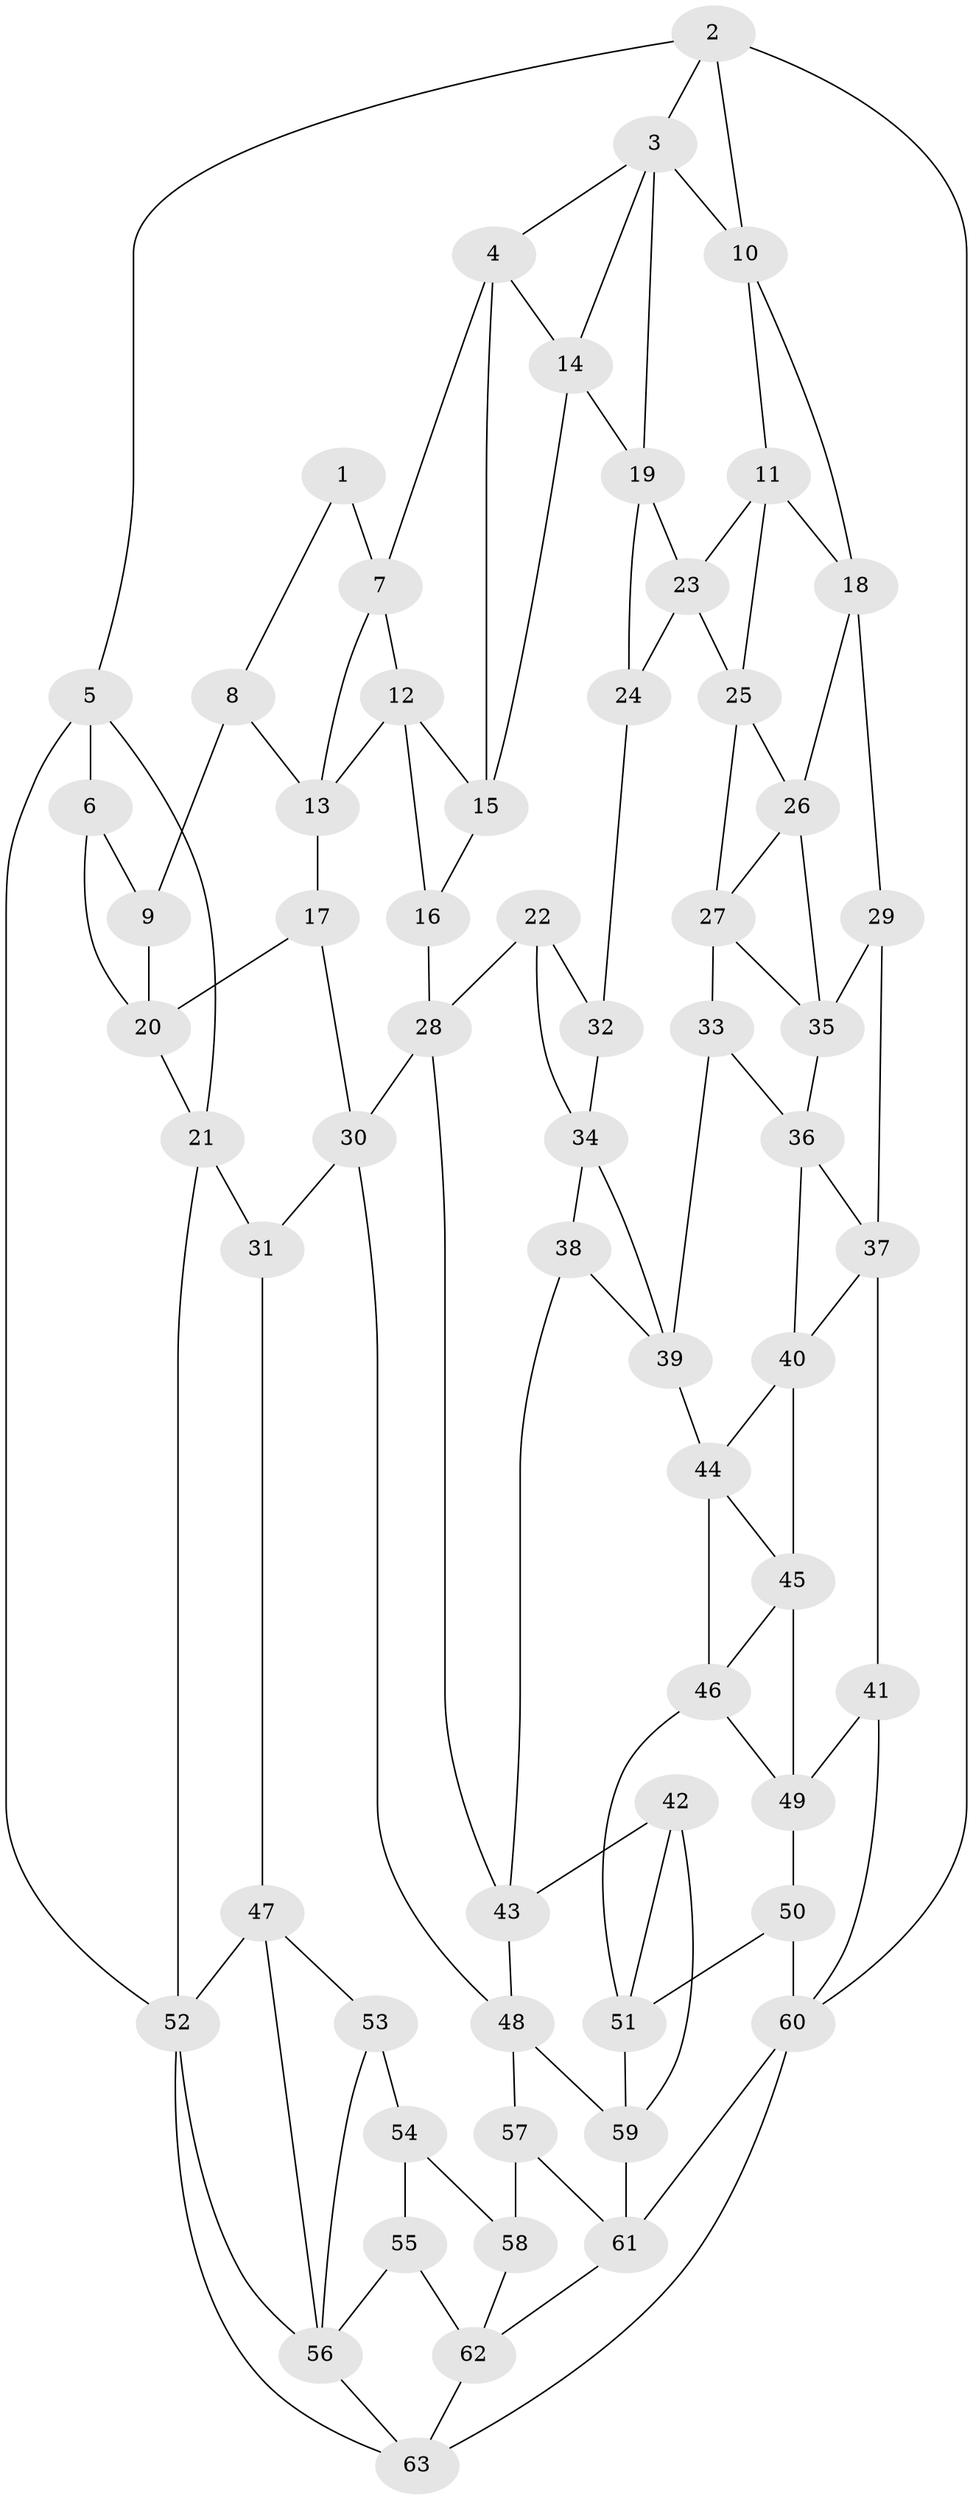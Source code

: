 // original degree distribution, {3: 0.016, 5: 0.528, 4: 0.24, 6: 0.216}
// Generated by graph-tools (version 1.1) at 2025/38/03/04/25 23:38:21]
// undirected, 63 vertices, 117 edges
graph export_dot {
  node [color=gray90,style=filled];
  1;
  2;
  3;
  4;
  5;
  6;
  7;
  8;
  9;
  10;
  11;
  12;
  13;
  14;
  15;
  16;
  17;
  18;
  19;
  20;
  21;
  22;
  23;
  24;
  25;
  26;
  27;
  28;
  29;
  30;
  31;
  32;
  33;
  34;
  35;
  36;
  37;
  38;
  39;
  40;
  41;
  42;
  43;
  44;
  45;
  46;
  47;
  48;
  49;
  50;
  51;
  52;
  53;
  54;
  55;
  56;
  57;
  58;
  59;
  60;
  61;
  62;
  63;
  1 -- 7 [weight=1.0];
  1 -- 8 [weight=1.0];
  2 -- 3 [weight=1.0];
  2 -- 5 [weight=1.0];
  2 -- 10 [weight=1.0];
  2 -- 60 [weight=1.0];
  3 -- 4 [weight=1.0];
  3 -- 10 [weight=1.0];
  3 -- 14 [weight=1.0];
  3 -- 19 [weight=1.0];
  4 -- 7 [weight=1.0];
  4 -- 14 [weight=1.0];
  4 -- 15 [weight=1.0];
  5 -- 6 [weight=2.0];
  5 -- 21 [weight=1.0];
  5 -- 52 [weight=1.0];
  6 -- 9 [weight=1.0];
  6 -- 20 [weight=1.0];
  7 -- 12 [weight=1.0];
  7 -- 13 [weight=1.0];
  8 -- 9 [weight=2.0];
  8 -- 13 [weight=1.0];
  9 -- 20 [weight=1.0];
  10 -- 11 [weight=1.0];
  10 -- 18 [weight=1.0];
  11 -- 18 [weight=1.0];
  11 -- 23 [weight=1.0];
  11 -- 25 [weight=1.0];
  12 -- 13 [weight=1.0];
  12 -- 15 [weight=1.0];
  12 -- 16 [weight=1.0];
  13 -- 17 [weight=1.0];
  14 -- 15 [weight=1.0];
  14 -- 19 [weight=1.0];
  15 -- 16 [weight=1.0];
  16 -- 28 [weight=1.0];
  17 -- 20 [weight=1.0];
  17 -- 30 [weight=1.0];
  18 -- 26 [weight=1.0];
  18 -- 29 [weight=1.0];
  19 -- 23 [weight=1.0];
  19 -- 24 [weight=1.0];
  20 -- 21 [weight=1.0];
  21 -- 31 [weight=1.0];
  21 -- 52 [weight=1.0];
  22 -- 28 [weight=1.0];
  22 -- 32 [weight=1.0];
  22 -- 34 [weight=1.0];
  23 -- 24 [weight=1.0];
  23 -- 25 [weight=1.0];
  24 -- 32 [weight=2.0];
  25 -- 26 [weight=1.0];
  25 -- 27 [weight=1.0];
  26 -- 27 [weight=1.0];
  26 -- 35 [weight=1.0];
  27 -- 33 [weight=1.0];
  27 -- 35 [weight=1.0];
  28 -- 30 [weight=1.0];
  28 -- 43 [weight=1.0];
  29 -- 35 [weight=1.0];
  29 -- 37 [weight=1.0];
  30 -- 31 [weight=1.0];
  30 -- 48 [weight=1.0];
  31 -- 47 [weight=1.0];
  32 -- 34 [weight=1.0];
  33 -- 36 [weight=1.0];
  33 -- 39 [weight=1.0];
  34 -- 38 [weight=1.0];
  34 -- 39 [weight=1.0];
  35 -- 36 [weight=1.0];
  36 -- 37 [weight=1.0];
  36 -- 40 [weight=1.0];
  37 -- 40 [weight=1.0];
  37 -- 41 [weight=1.0];
  38 -- 39 [weight=1.0];
  38 -- 43 [weight=1.0];
  39 -- 44 [weight=1.0];
  40 -- 44 [weight=1.0];
  40 -- 45 [weight=1.0];
  41 -- 49 [weight=1.0];
  41 -- 60 [weight=1.0];
  42 -- 43 [weight=1.0];
  42 -- 51 [weight=1.0];
  42 -- 59 [weight=1.0];
  43 -- 48 [weight=1.0];
  44 -- 45 [weight=1.0];
  44 -- 46 [weight=1.0];
  45 -- 46 [weight=1.0];
  45 -- 49 [weight=1.0];
  46 -- 49 [weight=1.0];
  46 -- 51 [weight=1.0];
  47 -- 52 [weight=1.0];
  47 -- 53 [weight=1.0];
  47 -- 56 [weight=1.0];
  48 -- 57 [weight=1.0];
  48 -- 59 [weight=1.0];
  49 -- 50 [weight=1.0];
  50 -- 51 [weight=1.0];
  50 -- 60 [weight=1.0];
  51 -- 59 [weight=1.0];
  52 -- 56 [weight=1.0];
  52 -- 63 [weight=1.0];
  53 -- 54 [weight=2.0];
  53 -- 56 [weight=1.0];
  54 -- 55 [weight=1.0];
  54 -- 58 [weight=1.0];
  55 -- 56 [weight=1.0];
  55 -- 62 [weight=1.0];
  56 -- 63 [weight=1.0];
  57 -- 58 [weight=2.0];
  57 -- 61 [weight=1.0];
  58 -- 62 [weight=1.0];
  59 -- 61 [weight=1.0];
  60 -- 61 [weight=1.0];
  60 -- 63 [weight=1.0];
  61 -- 62 [weight=1.0];
  62 -- 63 [weight=1.0];
}
